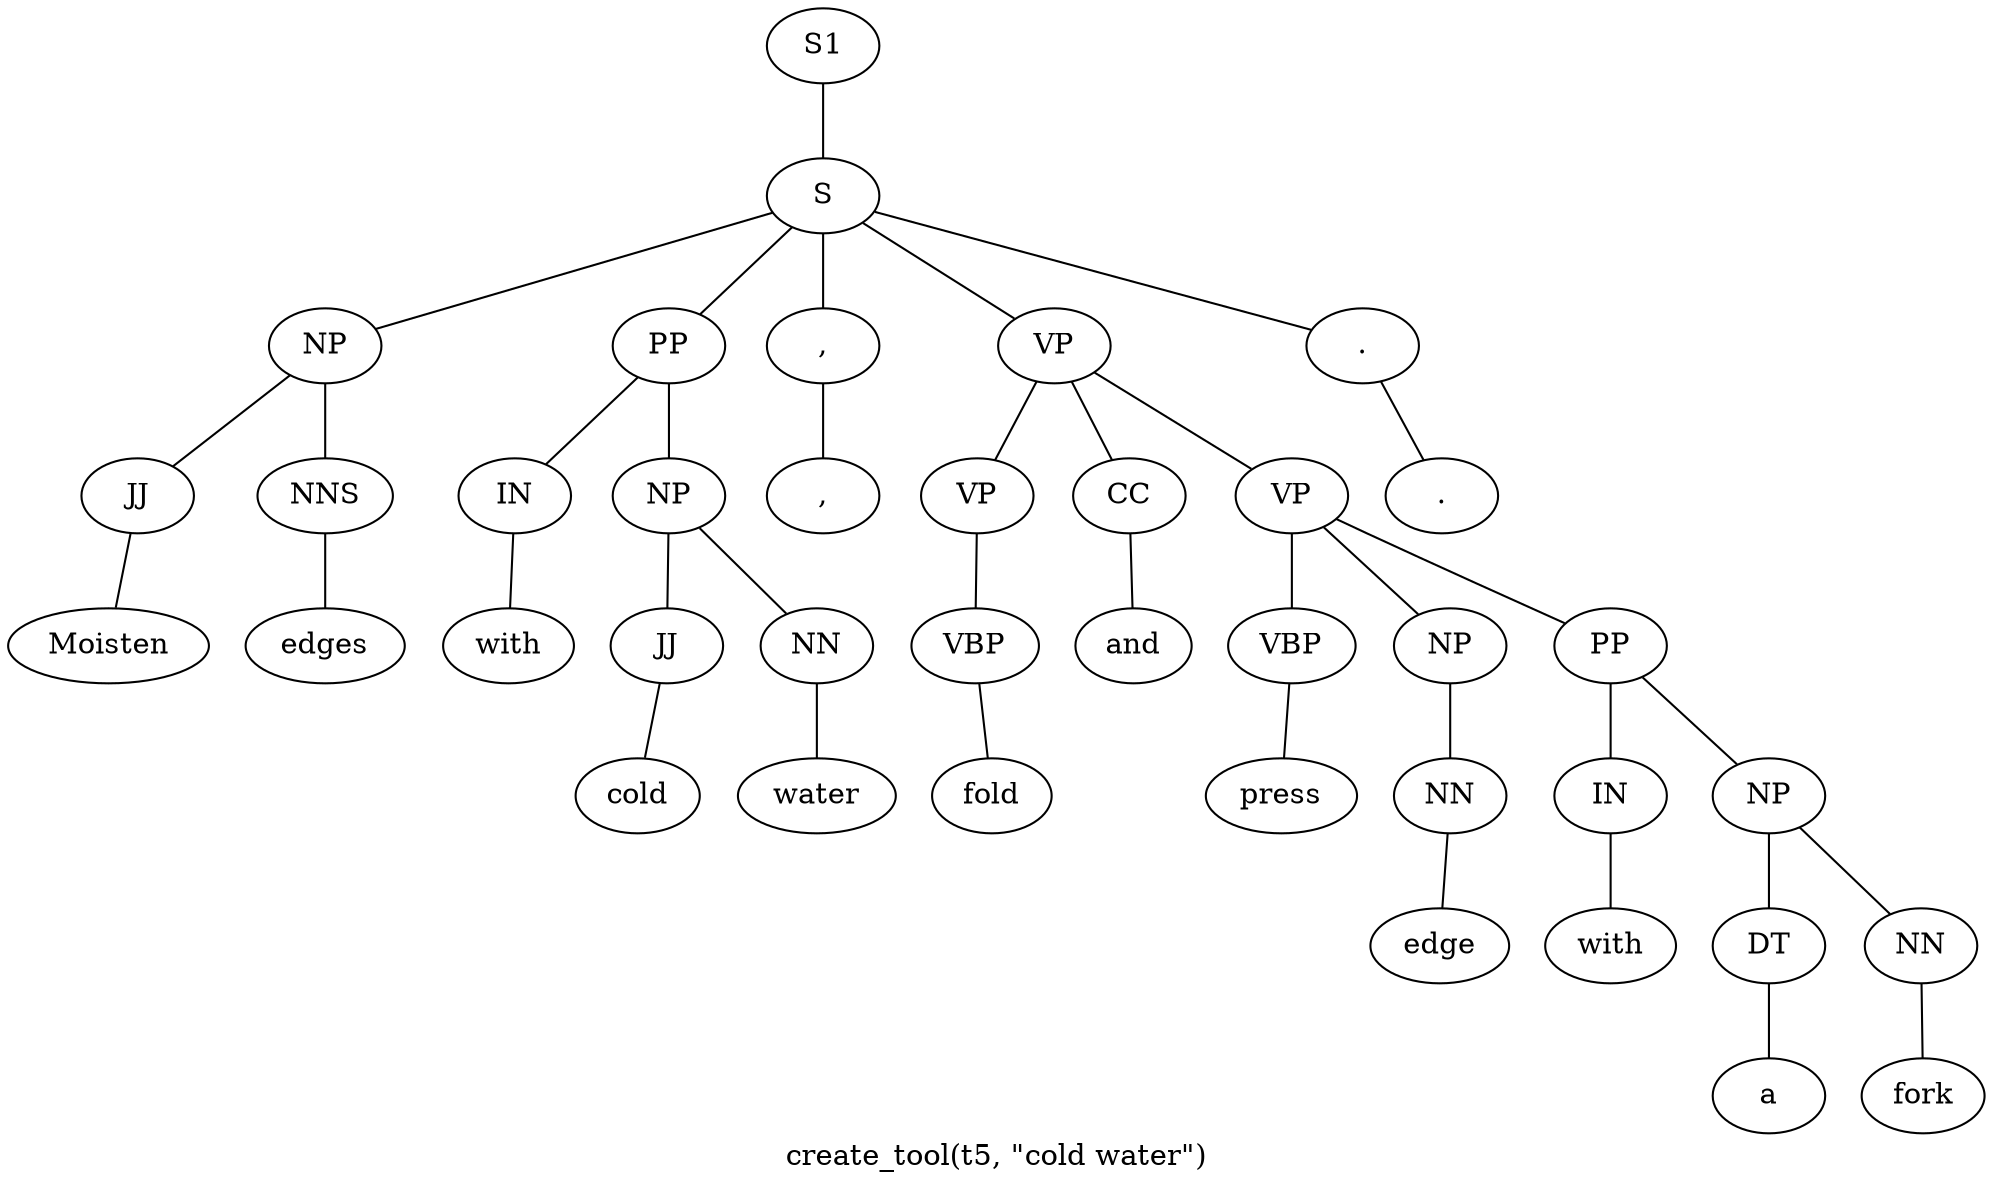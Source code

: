 graph SyntaxGraph {
	label = "create_tool(t5, \"cold water\")";
	Node0 [label="S1"];
	Node1 [label="S"];
	Node2 [label="NP"];
	Node3 [label="JJ"];
	Node4 [label="Moisten"];
	Node5 [label="NNS"];
	Node6 [label="edges"];
	Node7 [label="PP"];
	Node8 [label="IN"];
	Node9 [label="with"];
	Node10 [label="NP"];
	Node11 [label="JJ"];
	Node12 [label="cold"];
	Node13 [label="NN"];
	Node14 [label="water"];
	Node15 [label=","];
	Node16 [label=","];
	Node17 [label="VP"];
	Node18 [label="VP"];
	Node19 [label="VBP"];
	Node20 [label="fold"];
	Node21 [label="CC"];
	Node22 [label="and"];
	Node23 [label="VP"];
	Node24 [label="VBP"];
	Node25 [label="press"];
	Node26 [label="NP"];
	Node27 [label="NN"];
	Node28 [label="edge"];
	Node29 [label="PP"];
	Node30 [label="IN"];
	Node31 [label="with"];
	Node32 [label="NP"];
	Node33 [label="DT"];
	Node34 [label="a"];
	Node35 [label="NN"];
	Node36 [label="fork"];
	Node37 [label="."];
	Node38 [label="."];

	Node0 -- Node1;
	Node1 -- Node2;
	Node1 -- Node7;
	Node1 -- Node15;
	Node1 -- Node17;
	Node1 -- Node37;
	Node2 -- Node3;
	Node2 -- Node5;
	Node3 -- Node4;
	Node5 -- Node6;
	Node7 -- Node8;
	Node7 -- Node10;
	Node8 -- Node9;
	Node10 -- Node11;
	Node10 -- Node13;
	Node11 -- Node12;
	Node13 -- Node14;
	Node15 -- Node16;
	Node17 -- Node18;
	Node17 -- Node21;
	Node17 -- Node23;
	Node18 -- Node19;
	Node19 -- Node20;
	Node21 -- Node22;
	Node23 -- Node24;
	Node23 -- Node26;
	Node23 -- Node29;
	Node24 -- Node25;
	Node26 -- Node27;
	Node27 -- Node28;
	Node29 -- Node30;
	Node29 -- Node32;
	Node30 -- Node31;
	Node32 -- Node33;
	Node32 -- Node35;
	Node33 -- Node34;
	Node35 -- Node36;
	Node37 -- Node38;
}